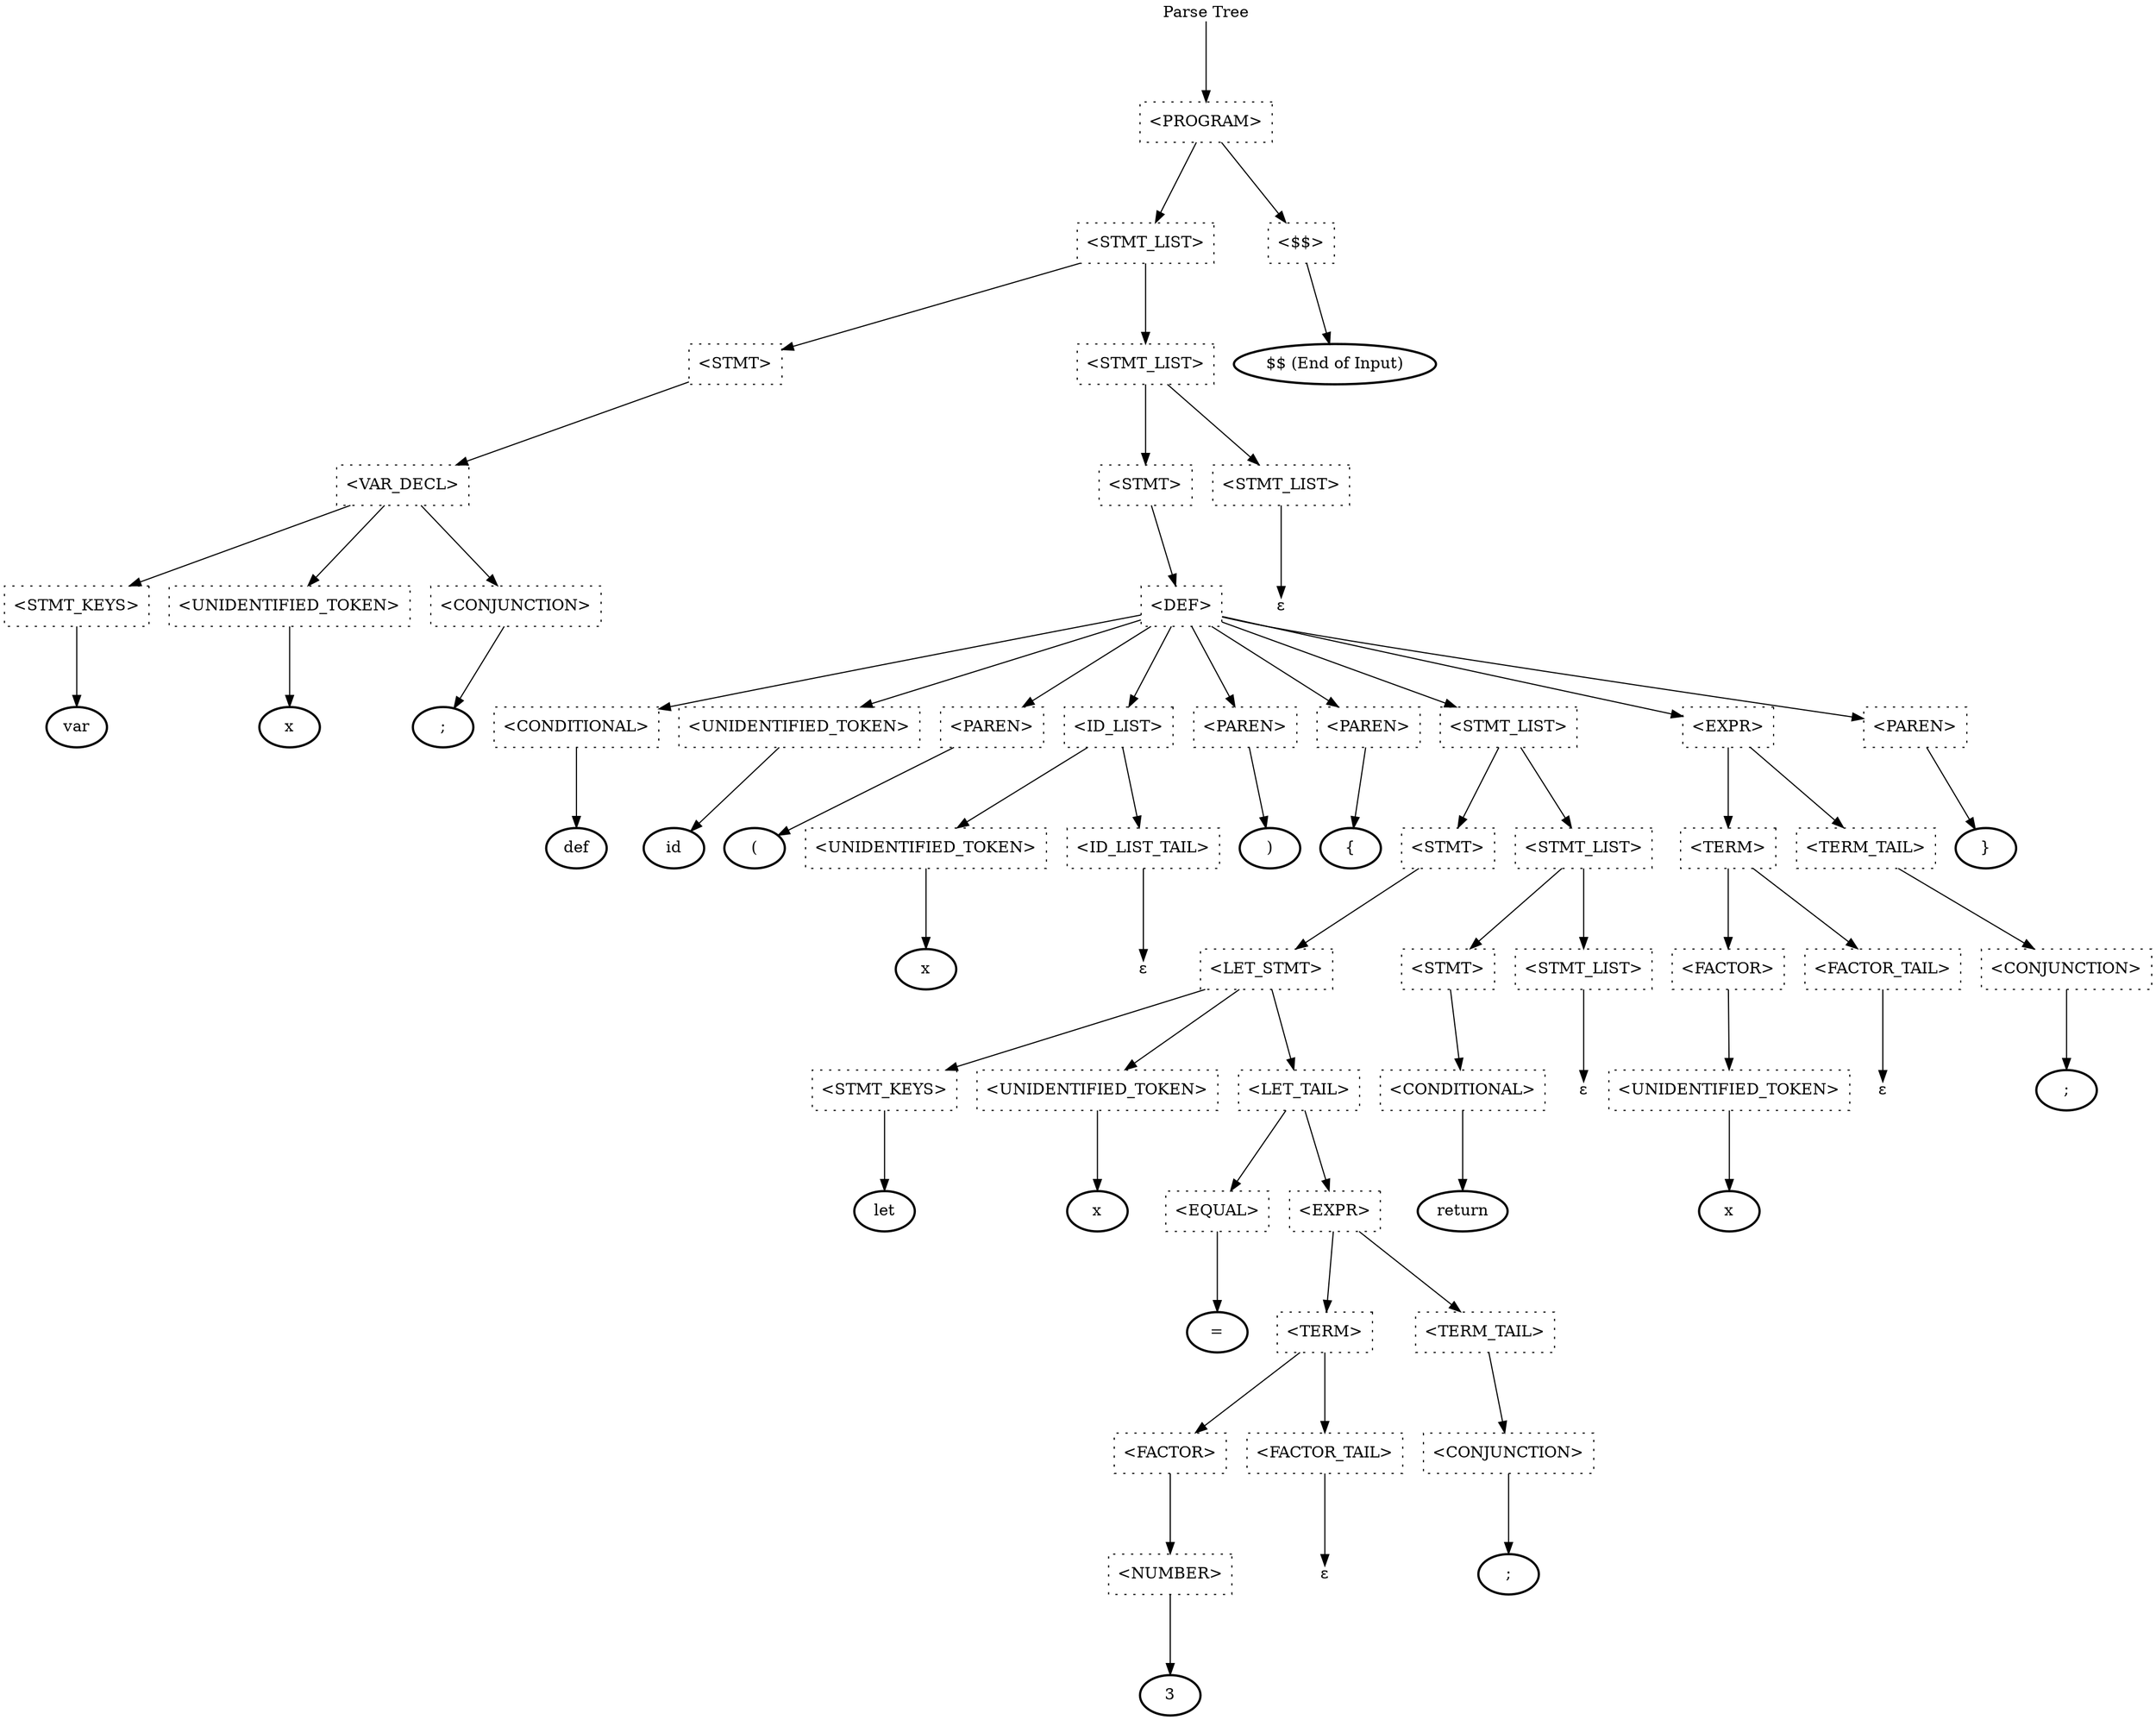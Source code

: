 digraph ParseTree {
graph[ranksep=1];
node[shape=rect,style=dotted];

0[label="Parse Tree",shape=plain];
0->{1[label="<PROGRAM>"]};
1->{2[label="<STMT_LIST>"]};
2->{3[label="<STMT>"]};
3->{4[label="<VAR_DECL>"]};
4->{5[label="<STMT_KEYS>"]};
5->{6[label="var",shape=oval,style=bold]};
4->{7[label="<UNIDENTIFIED_TOKEN>"]};
7->{8[label="x",shape=oval,style=bold]};
4->{9[label="<CONJUNCTION>"]};
9->{10[label=";",shape=oval,style=bold]};
2->{11[label="<STMT_LIST>"]};
11->{12[label="<STMT>"]};
12->{13[label="<DEF>"]};
13->{14[label="<CONDITIONAL>"]};
14->{15[label="def",shape=oval,style=bold]};
13->{16[label="<UNIDENTIFIED_TOKEN>"]};
16->{17[label="id",shape=oval,style=bold]};
13->{18[label="<PAREN>"]};
18->{19[label="(",shape=oval,style=bold]};
13->{20[label="<ID_LIST>"]};
20->{21[label="<UNIDENTIFIED_TOKEN>"]};
21->{22[label="x",shape=oval,style=bold]};
20->{23[label="<ID_LIST_TAIL>"]};
23->{24[label="&epsilon;",shape=plain]};
13->{25[label="<PAREN>"]};
25->{26[label=")",shape=oval,style=bold]};
13->{27[label="<PAREN>"]};
27->{28[label="{",shape=oval,style=bold]};
13->{29[label="<STMT_LIST>"]};
29->{30[label="<STMT>"]};
30->{31[label="<LET_STMT>"]};
31->{32[label="<STMT_KEYS>"]};
32->{33[label="let",shape=oval,style=bold]};
31->{34[label="<UNIDENTIFIED_TOKEN>"]};
34->{35[label="x",shape=oval,style=bold]};
31->{36[label="<LET_TAIL>"]};
36->{37[label="<EQUAL>"]};
37->{38[label="=",shape=oval,style=bold]};
36->{39[label="<EXPR>"]};
39->{40[label="<TERM>"]};
40->{41[label="<FACTOR>"]};
41->{42[label="<NUMBER>"]};
42->{43[label="3",shape=oval,style=bold]};
40->{44[label="<FACTOR_TAIL>"]};
44->{45[label="&epsilon;",shape=plain]};
39->{46[label="<TERM_TAIL>"]};
46->{47[label="<CONJUNCTION>"]};
47->{48[label=";",shape=oval,style=bold]};
29->{49[label="<STMT_LIST>"]};
49->{50[label="<STMT>"]};
50->{51[label="<CONDITIONAL>"]};
51->{52[label="return",shape=oval,style=bold]};
49->{53[label="<STMT_LIST>"]};
53->{54[label="&epsilon;",shape=plain]};
13->{55[label="<EXPR>"]};
55->{56[label="<TERM>"]};
56->{57[label="<FACTOR>"]};
57->{58[label="<UNIDENTIFIED_TOKEN>"]};
58->{59[label="x",shape=oval,style=bold]};
56->{60[label="<FACTOR_TAIL>"]};
60->{61[label="&epsilon;",shape=plain]};
55->{62[label="<TERM_TAIL>"]};
62->{63[label="<CONJUNCTION>"]};
63->{64[label=";",shape=oval,style=bold]};
13->{65[label="<PAREN>"]};
65->{66[label="}",shape=oval,style=bold]};
11->{67[label="<STMT_LIST>"]};
67->{68[label="&epsilon;",shape=plain]};
1->{69[label="<$$>"]};
69->{70[label="$$ (End of Input)",shape=oval,style=bold]};
}